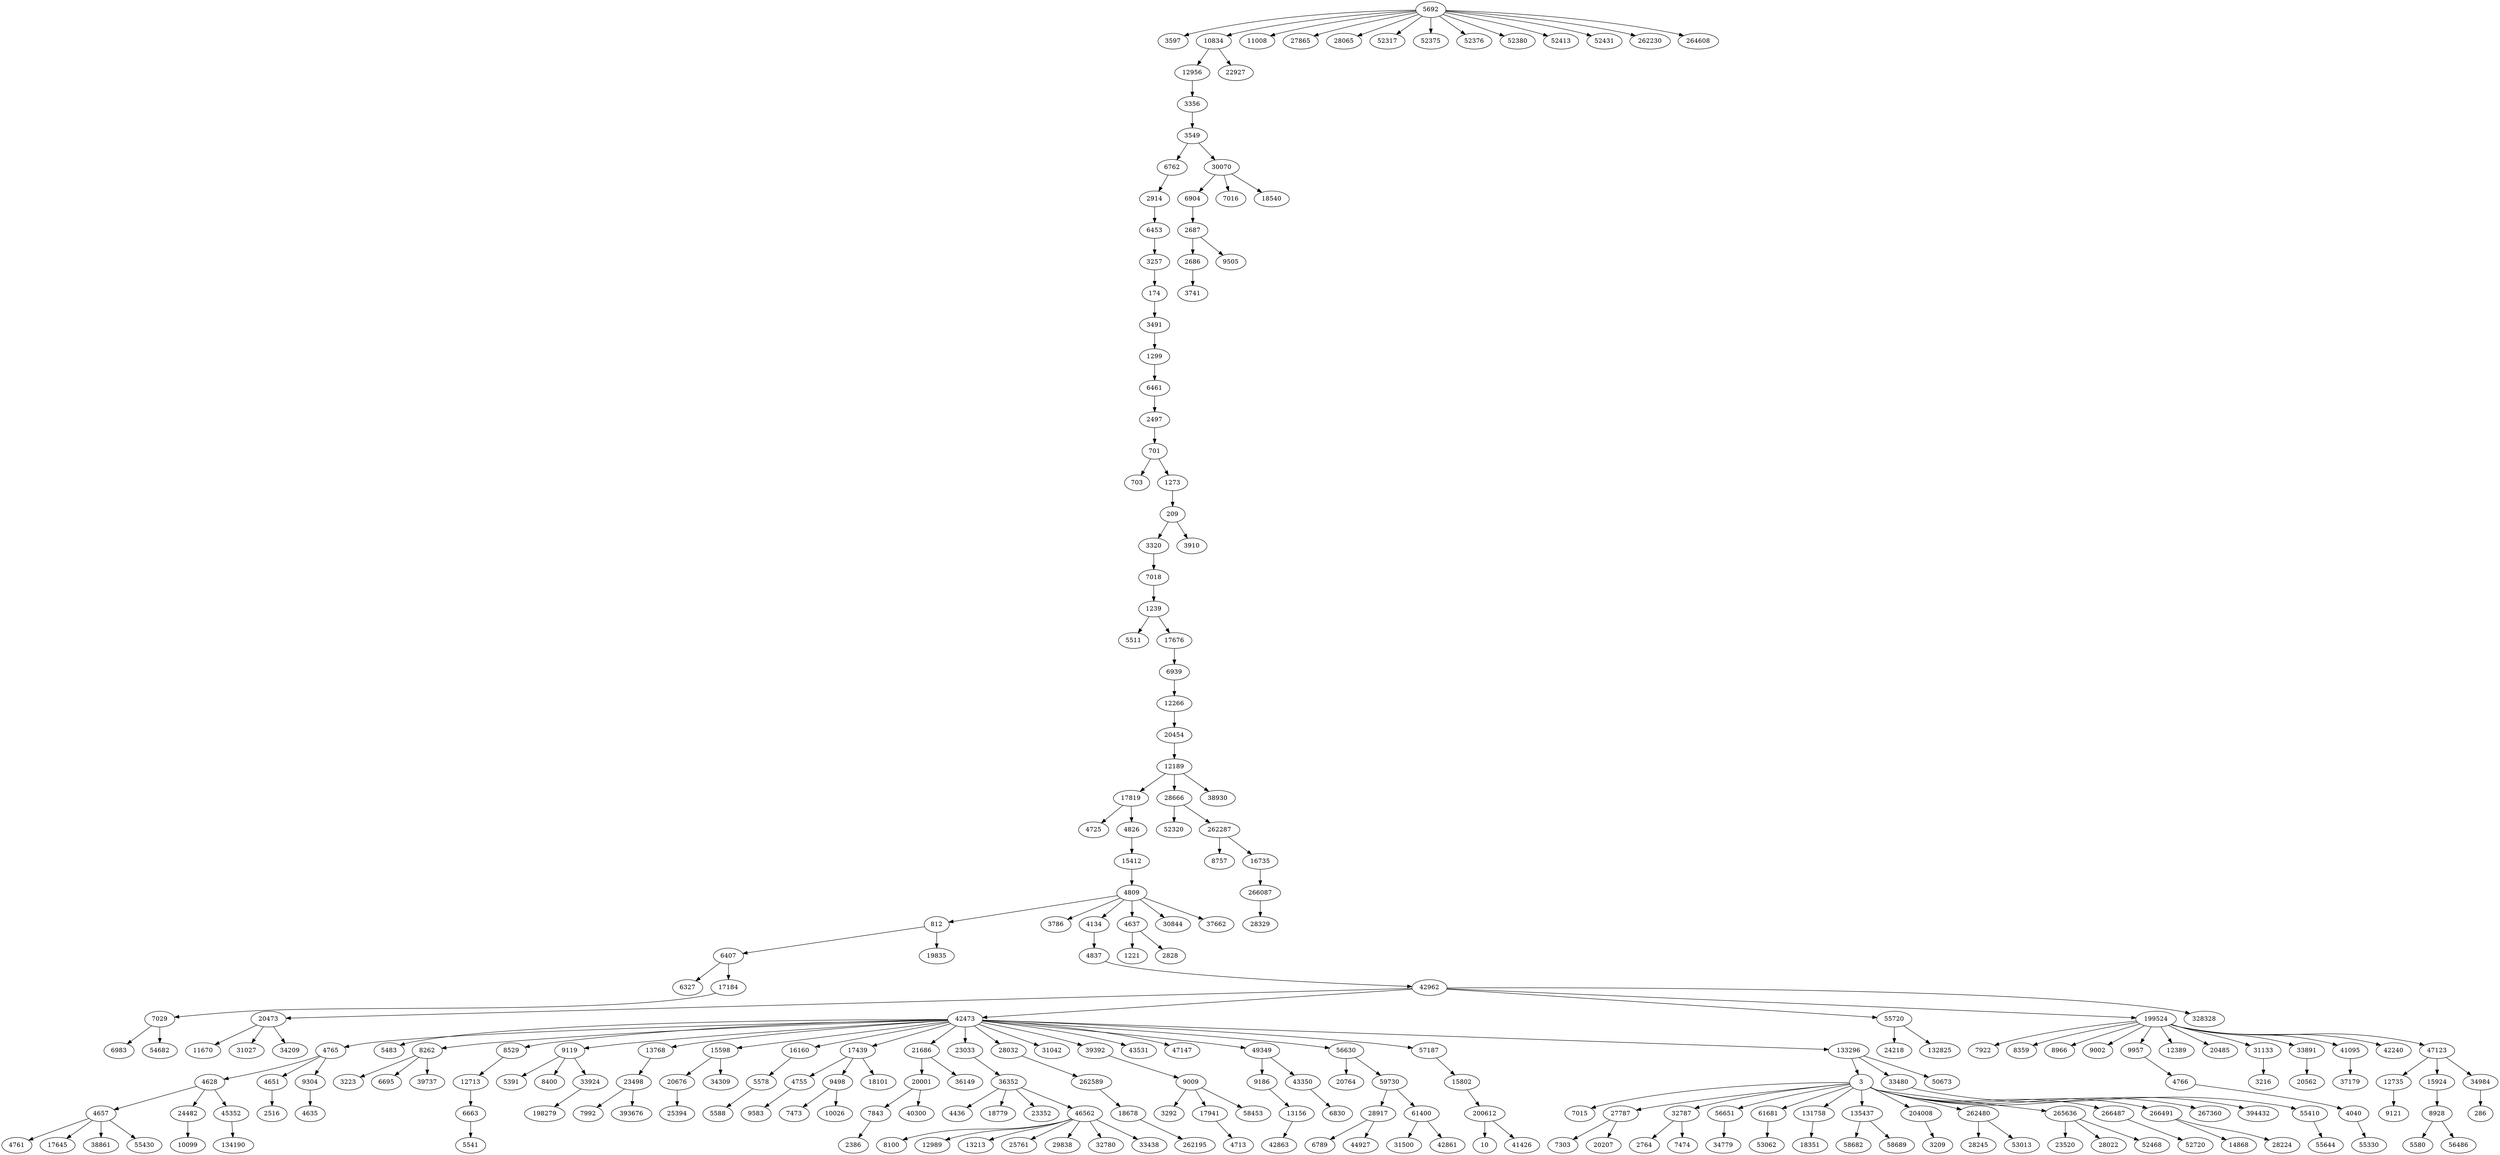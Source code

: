 digraph {
  // Node definitions.
  3;
  10;
  174;
  209;
  286;
  701;
  703;
  812;
  1221;
  1239;
  1273;
  1299;
  2386;
  2497;
  2516;
  2686;
  2687;
  2764;
  2828;
  2914;
  3209;
  3216;
  3223;
  3257;
  3292;
  3320;
  3356;
  3491;
  3549;
  3597;
  3741;
  3786;
  3910;
  4040;
  4134;
  4436;
  4628;
  4635;
  4637;
  4651;
  4657;
  4713;
  4725;
  4755;
  4761;
  4765;
  4766;
  4809;
  4826;
  4837;
  5391;
  5483;
  5511;
  5541;
  5578;
  5580;
  5588;
  5692;
  6327;
  6407;
  6453;
  6461;
  6663;
  6695;
  6762;
  6789;
  6830;
  6904;
  6939;
  6983;
  7015;
  7016;
  7018;
  7029;
  7303;
  7473;
  7474;
  7843;
  7922;
  7992;
  8100;
  8262;
  8359;
  8400;
  8529;
  8757;
  8928;
  8966;
  9002;
  9009;
  9119;
  9121;
  9186;
  9304;
  9498;
  9505;
  9583;
  9957;
  10026;
  10099;
  10834;
  11008;
  11670;
  12189;
  12266;
  12389;
  12713;
  12735;
  12956;
  12989;
  13156;
  13213;
  13768;
  14868;
  15412;
  15598;
  15802;
  15924;
  16160;
  16735;
  17184;
  17439;
  17645;
  17676;
  17819;
  17941;
  18101;
  18351;
  18540;
  18678;
  18779;
  19835;
  20001;
  20207;
  20454;
  20473;
  20485;
  20562;
  20676;
  20764;
  21686;
  22927;
  23033;
  23352;
  23498;
  23520;
  24218;
  24482;
  25394;
  25761;
  27787;
  27865;
  28022;
  28032;
  28065;
  28224;
  28245;
  28329;
  28666;
  28917;
  29838;
  30070;
  30844;
  31027;
  31042;
  31133;
  31500;
  32780;
  32787;
  33438;
  33480;
  33891;
  33924;
  34209;
  34309;
  34779;
  34984;
  36149;
  36352;
  37179;
  37662;
  38861;
  38930;
  39392;
  39737;
  40300;
  41095;
  41426;
  42240;
  42473;
  42861;
  42863;
  42962;
  43350;
  43531;
  44927;
  45352;
  46562;
  47123;
  47147;
  49349;
  50673;
  52317;
  52320;
  52375;
  52376;
  52380;
  52413;
  52431;
  52468;
  52720;
  53013;
  53062;
  54682;
  55330;
  55410;
  55430;
  55644;
  55720;
  56486;
  56630;
  56651;
  57187;
  58453;
  58682;
  58689;
  59730;
  61400;
  61681;
  131758;
  132825;
  133296;
  134190;
  135437;
  198279;
  199524;
  200612;
  204008;
  262195;
  262230;
  262287;
  262480;
  262589;
  264608;
  265636;
  266087;
  266487;
  266491;
  267360;
  328328;
  393676;
  394432;

  // Edge definitions.
  3 -> 7015;
  3 -> 27787;
  3 -> 32787;
  3 -> 56651;
  3 -> 61681;
  3 -> 131758;
  3 -> 135437;
  3 -> 204008;
  3 -> 262480;
  3 -> 265636;
  3 -> 266487;
  3 -> 266491;
  3 -> 267360;
  3 -> 394432;
  174 -> 3491;
  209 -> 3320;
  209 -> 3910;
  701 -> 703;
  701 -> 1273;
  812 -> 6407;
  812 -> 19835;
  1239 -> 5511;
  1239 -> 17676;
  1273 -> 209;
  1299 -> 6461;
  2497 -> 701;
  2686 -> 3741;
  2687 -> 2686;
  2687 -> 9505;
  2914 -> 6453;
  3257 -> 174;
  3320 -> 7018;
  3356 -> 3549;
  3491 -> 1299;
  3549 -> 6762;
  3549 -> 30070;
  4040 -> 55330;
  4134 -> 4837;
  4628 -> 4657;
  4628 -> 24482;
  4628 -> 45352;
  4637 -> 1221;
  4637 -> 2828;
  4651 -> 2516;
  4657 -> 4761;
  4657 -> 17645;
  4657 -> 38861;
  4657 -> 55430;
  4755 -> 9583;
  4765 -> 4628;
  4765 -> 4651;
  4765 -> 9304;
  4766 -> 4040;
  4809 -> 812;
  4809 -> 3786;
  4809 -> 4134;
  4809 -> 4637;
  4809 -> 30844;
  4809 -> 37662;
  4826 -> 15412;
  4837 -> 42962;
  5578 -> 5588;
  5692 -> 3597;
  5692 -> 10834;
  5692 -> 11008;
  5692 -> 27865;
  5692 -> 28065;
  5692 -> 52317;
  5692 -> 52375;
  5692 -> 52376;
  5692 -> 52380;
  5692 -> 52413;
  5692 -> 52431;
  5692 -> 262230;
  5692 -> 264608;
  6407 -> 6327;
  6407 -> 17184;
  6453 -> 3257;
  6461 -> 2497;
  6663 -> 5541;
  6762 -> 2914;
  6904 -> 2687;
  6939 -> 12266;
  7018 -> 1239;
  7029 -> 6983;
  7029 -> 54682;
  7843 -> 2386;
  8262 -> 3223;
  8262 -> 6695;
  8262 -> 39737;
  8529 -> 12713;
  8928 -> 5580;
  8928 -> 56486;
  9009 -> 3292;
  9009 -> 17941;
  9009 -> 58453;
  9119 -> 5391;
  9119 -> 8400;
  9119 -> 33924;
  9186 -> 13156;
  9304 -> 4635;
  9498 -> 7473;
  9498 -> 10026;
  9957 -> 4766;
  10834 -> 12956;
  10834 -> 22927;
  12189 -> 17819;
  12189 -> 28666;
  12189 -> 38930;
  12266 -> 20454;
  12713 -> 6663;
  12735 -> 9121;
  12956 -> 3356;
  13156 -> 42863;
  13768 -> 23498;
  15412 -> 4809;
  15598 -> 20676;
  15598 -> 34309;
  15802 -> 200612;
  15924 -> 8928;
  16160 -> 5578;
  16735 -> 266087;
  17184 -> 7029;
  17439 -> 4755;
  17439 -> 9498;
  17439 -> 18101;
  17676 -> 6939;
  17819 -> 4725;
  17819 -> 4826;
  17941 -> 4713;
  18678 -> 262195;
  20001 -> 7843;
  20001 -> 40300;
  20454 -> 12189;
  20473 -> 11670;
  20473 -> 31027;
  20473 -> 34209;
  20676 -> 25394;
  21686 -> 20001;
  21686 -> 36149;
  23033 -> 36352;
  23498 -> 7992;
  23498 -> 393676;
  24482 -> 10099;
  27787 -> 7303;
  27787 -> 20207;
  28032 -> 262589;
  28666 -> 52320;
  28666 -> 262287;
  28917 -> 6789;
  28917 -> 44927;
  30070 -> 6904;
  30070 -> 7016;
  30070 -> 18540;
  31133 -> 3216;
  32787 -> 2764;
  32787 -> 7474;
  33480 -> 55410;
  33891 -> 20562;
  33924 -> 198279;
  34984 -> 286;
  36352 -> 4436;
  36352 -> 18779;
  36352 -> 23352;
  36352 -> 46562;
  39392 -> 9009;
  41095 -> 37179;
  42473 -> 4765;
  42473 -> 5483;
  42473 -> 8262;
  42473 -> 8529;
  42473 -> 9119;
  42473 -> 13768;
  42473 -> 15598;
  42473 -> 16160;
  42473 -> 17439;
  42473 -> 21686;
  42473 -> 23033;
  42473 -> 28032;
  42473 -> 31042;
  42473 -> 39392;
  42473 -> 43531;
  42473 -> 47147;
  42473 -> 49349;
  42473 -> 56630;
  42473 -> 57187;
  42473 -> 133296;
  42962 -> 20473;
  42962 -> 42473;
  42962 -> 55720;
  42962 -> 199524;
  42962 -> 328328;
  43350 -> 6830;
  45352 -> 134190;
  46562 -> 8100;
  46562 -> 12989;
  46562 -> 13213;
  46562 -> 25761;
  46562 -> 29838;
  46562 -> 32780;
  46562 -> 33438;
  47123 -> 12735;
  47123 -> 15924;
  47123 -> 34984;
  49349 -> 9186;
  49349 -> 43350;
  55410 -> 55644;
  55720 -> 24218;
  55720 -> 132825;
  56630 -> 20764;
  56630 -> 59730;
  56651 -> 34779;
  57187 -> 15802;
  59730 -> 28917;
  59730 -> 61400;
  61400 -> 31500;
  61400 -> 42861;
  61681 -> 53062;
  131758 -> 18351;
  133296 -> 3;
  133296 -> 33480;
  133296 -> 50673;
  135437 -> 58682;
  135437 -> 58689;
  199524 -> 7922;
  199524 -> 8359;
  199524 -> 8966;
  199524 -> 9002;
  199524 -> 9957;
  199524 -> 12389;
  199524 -> 20485;
  199524 -> 31133;
  199524 -> 33891;
  199524 -> 41095;
  199524 -> 42240;
  199524 -> 47123;
  200612 -> 10;
  200612 -> 41426;
  204008 -> 3209;
  262287 -> 8757;
  262287 -> 16735;
  262480 -> 28245;
  262480 -> 53013;
  262589 -> 18678;
  265636 -> 23520;
  265636 -> 28022;
  265636 -> 52468;
  266087 -> 28329;
  266487 -> 52720;
  266491 -> 14868;
  266491 -> 28224;
}